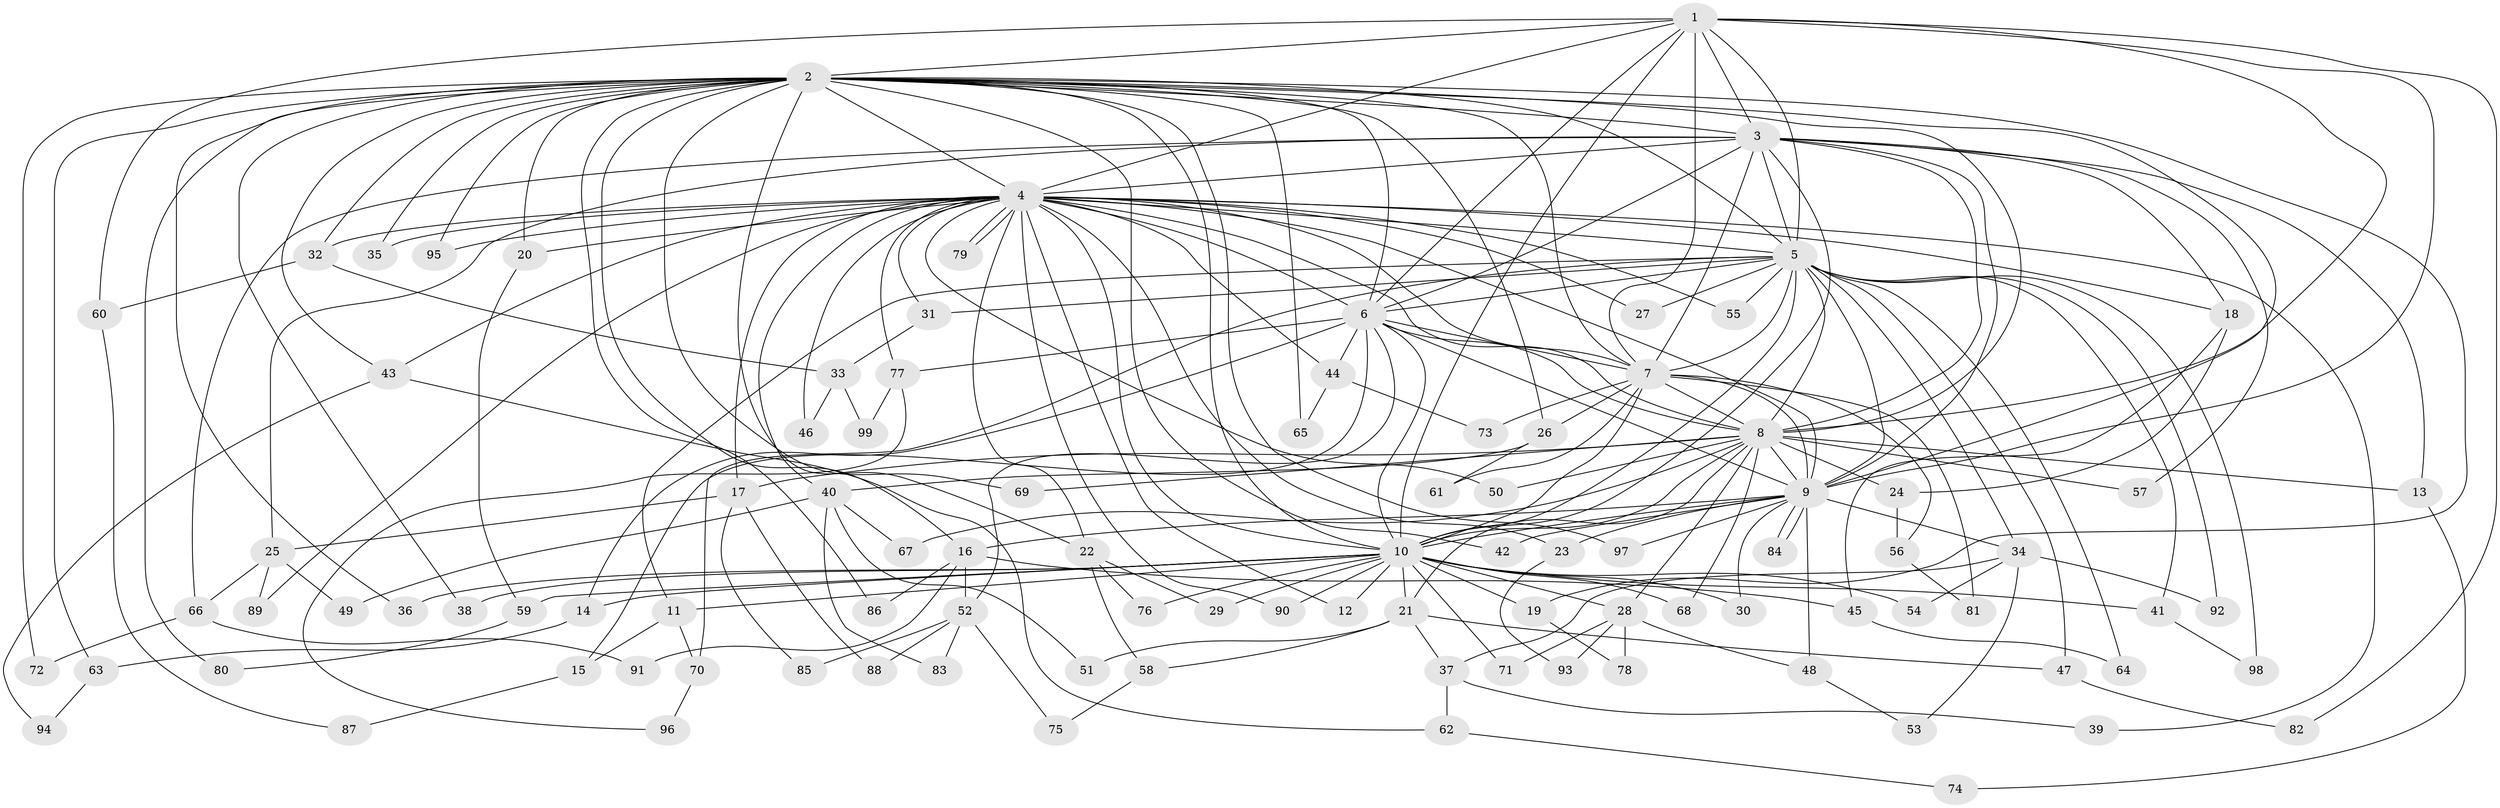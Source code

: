 // coarse degree distribution, {11: 0.0273972602739726, 27: 0.0136986301369863, 30: 0.0136986301369863, 19: 0.0136986301369863, 15: 0.0136986301369863, 13: 0.0136986301369863, 16: 0.0136986301369863, 18: 0.0136986301369863, 26: 0.0136986301369863, 4: 0.0821917808219178, 2: 0.4383561643835616, 3: 0.2054794520547945, 6: 0.0684931506849315, 5: 0.0410958904109589, 1: 0.0273972602739726}
// Generated by graph-tools (version 1.1) at 2025/51/02/27/25 19:51:42]
// undirected, 99 vertices, 223 edges
graph export_dot {
graph [start="1"]
  node [color=gray90,style=filled];
  1;
  2;
  3;
  4;
  5;
  6;
  7;
  8;
  9;
  10;
  11;
  12;
  13;
  14;
  15;
  16;
  17;
  18;
  19;
  20;
  21;
  22;
  23;
  24;
  25;
  26;
  27;
  28;
  29;
  30;
  31;
  32;
  33;
  34;
  35;
  36;
  37;
  38;
  39;
  40;
  41;
  42;
  43;
  44;
  45;
  46;
  47;
  48;
  49;
  50;
  51;
  52;
  53;
  54;
  55;
  56;
  57;
  58;
  59;
  60;
  61;
  62;
  63;
  64;
  65;
  66;
  67;
  68;
  69;
  70;
  71;
  72;
  73;
  74;
  75;
  76;
  77;
  78;
  79;
  80;
  81;
  82;
  83;
  84;
  85;
  86;
  87;
  88;
  89;
  90;
  91;
  92;
  93;
  94;
  95;
  96;
  97;
  98;
  99;
  1 -- 2;
  1 -- 3;
  1 -- 4;
  1 -- 5;
  1 -- 6;
  1 -- 7;
  1 -- 8;
  1 -- 9;
  1 -- 10;
  1 -- 60;
  1 -- 82;
  2 -- 3;
  2 -- 4;
  2 -- 5;
  2 -- 6;
  2 -- 7;
  2 -- 8;
  2 -- 9;
  2 -- 10;
  2 -- 16;
  2 -- 19;
  2 -- 20;
  2 -- 22;
  2 -- 26;
  2 -- 32;
  2 -- 35;
  2 -- 36;
  2 -- 38;
  2 -- 42;
  2 -- 43;
  2 -- 63;
  2 -- 65;
  2 -- 69;
  2 -- 72;
  2 -- 80;
  2 -- 86;
  2 -- 95;
  2 -- 97;
  3 -- 4;
  3 -- 5;
  3 -- 6;
  3 -- 7;
  3 -- 8;
  3 -- 9;
  3 -- 10;
  3 -- 13;
  3 -- 18;
  3 -- 25;
  3 -- 57;
  3 -- 66;
  4 -- 5;
  4 -- 6;
  4 -- 7;
  4 -- 8;
  4 -- 9;
  4 -- 10;
  4 -- 12;
  4 -- 17;
  4 -- 18;
  4 -- 20;
  4 -- 22;
  4 -- 23;
  4 -- 27;
  4 -- 31;
  4 -- 32;
  4 -- 35;
  4 -- 39;
  4 -- 40;
  4 -- 43;
  4 -- 44;
  4 -- 46;
  4 -- 50;
  4 -- 55;
  4 -- 77;
  4 -- 79;
  4 -- 79;
  4 -- 89;
  4 -- 90;
  4 -- 95;
  5 -- 6;
  5 -- 7;
  5 -- 8;
  5 -- 9;
  5 -- 10;
  5 -- 11;
  5 -- 27;
  5 -- 31;
  5 -- 34;
  5 -- 41;
  5 -- 47;
  5 -- 55;
  5 -- 64;
  5 -- 70;
  5 -- 92;
  5 -- 98;
  6 -- 7;
  6 -- 8;
  6 -- 9;
  6 -- 10;
  6 -- 14;
  6 -- 15;
  6 -- 44;
  6 -- 52;
  6 -- 77;
  7 -- 8;
  7 -- 9;
  7 -- 10;
  7 -- 26;
  7 -- 56;
  7 -- 61;
  7 -- 73;
  7 -- 81;
  8 -- 9;
  8 -- 10;
  8 -- 13;
  8 -- 17;
  8 -- 21;
  8 -- 24;
  8 -- 28;
  8 -- 50;
  8 -- 57;
  8 -- 67;
  8 -- 68;
  8 -- 69;
  9 -- 10;
  9 -- 16;
  9 -- 23;
  9 -- 30;
  9 -- 34;
  9 -- 42;
  9 -- 48;
  9 -- 84;
  9 -- 84;
  9 -- 97;
  10 -- 11;
  10 -- 12;
  10 -- 14;
  10 -- 19;
  10 -- 21;
  10 -- 28;
  10 -- 29;
  10 -- 30;
  10 -- 36;
  10 -- 38;
  10 -- 41;
  10 -- 54;
  10 -- 59;
  10 -- 68;
  10 -- 71;
  10 -- 76;
  10 -- 90;
  11 -- 15;
  11 -- 70;
  13 -- 74;
  14 -- 63;
  15 -- 87;
  16 -- 45;
  16 -- 52;
  16 -- 86;
  16 -- 91;
  17 -- 25;
  17 -- 85;
  17 -- 88;
  18 -- 24;
  18 -- 45;
  19 -- 78;
  20 -- 59;
  21 -- 37;
  21 -- 47;
  21 -- 51;
  21 -- 58;
  22 -- 29;
  22 -- 58;
  22 -- 76;
  23 -- 93;
  24 -- 56;
  25 -- 49;
  25 -- 66;
  25 -- 89;
  26 -- 40;
  26 -- 61;
  28 -- 48;
  28 -- 71;
  28 -- 78;
  28 -- 93;
  31 -- 33;
  32 -- 33;
  32 -- 60;
  33 -- 46;
  33 -- 99;
  34 -- 37;
  34 -- 53;
  34 -- 54;
  34 -- 92;
  37 -- 39;
  37 -- 62;
  40 -- 49;
  40 -- 51;
  40 -- 67;
  40 -- 83;
  41 -- 98;
  43 -- 62;
  43 -- 94;
  44 -- 65;
  44 -- 73;
  45 -- 64;
  47 -- 82;
  48 -- 53;
  52 -- 75;
  52 -- 83;
  52 -- 85;
  52 -- 88;
  56 -- 81;
  58 -- 75;
  59 -- 80;
  60 -- 87;
  62 -- 74;
  63 -- 94;
  66 -- 72;
  66 -- 91;
  70 -- 96;
  77 -- 96;
  77 -- 99;
}
